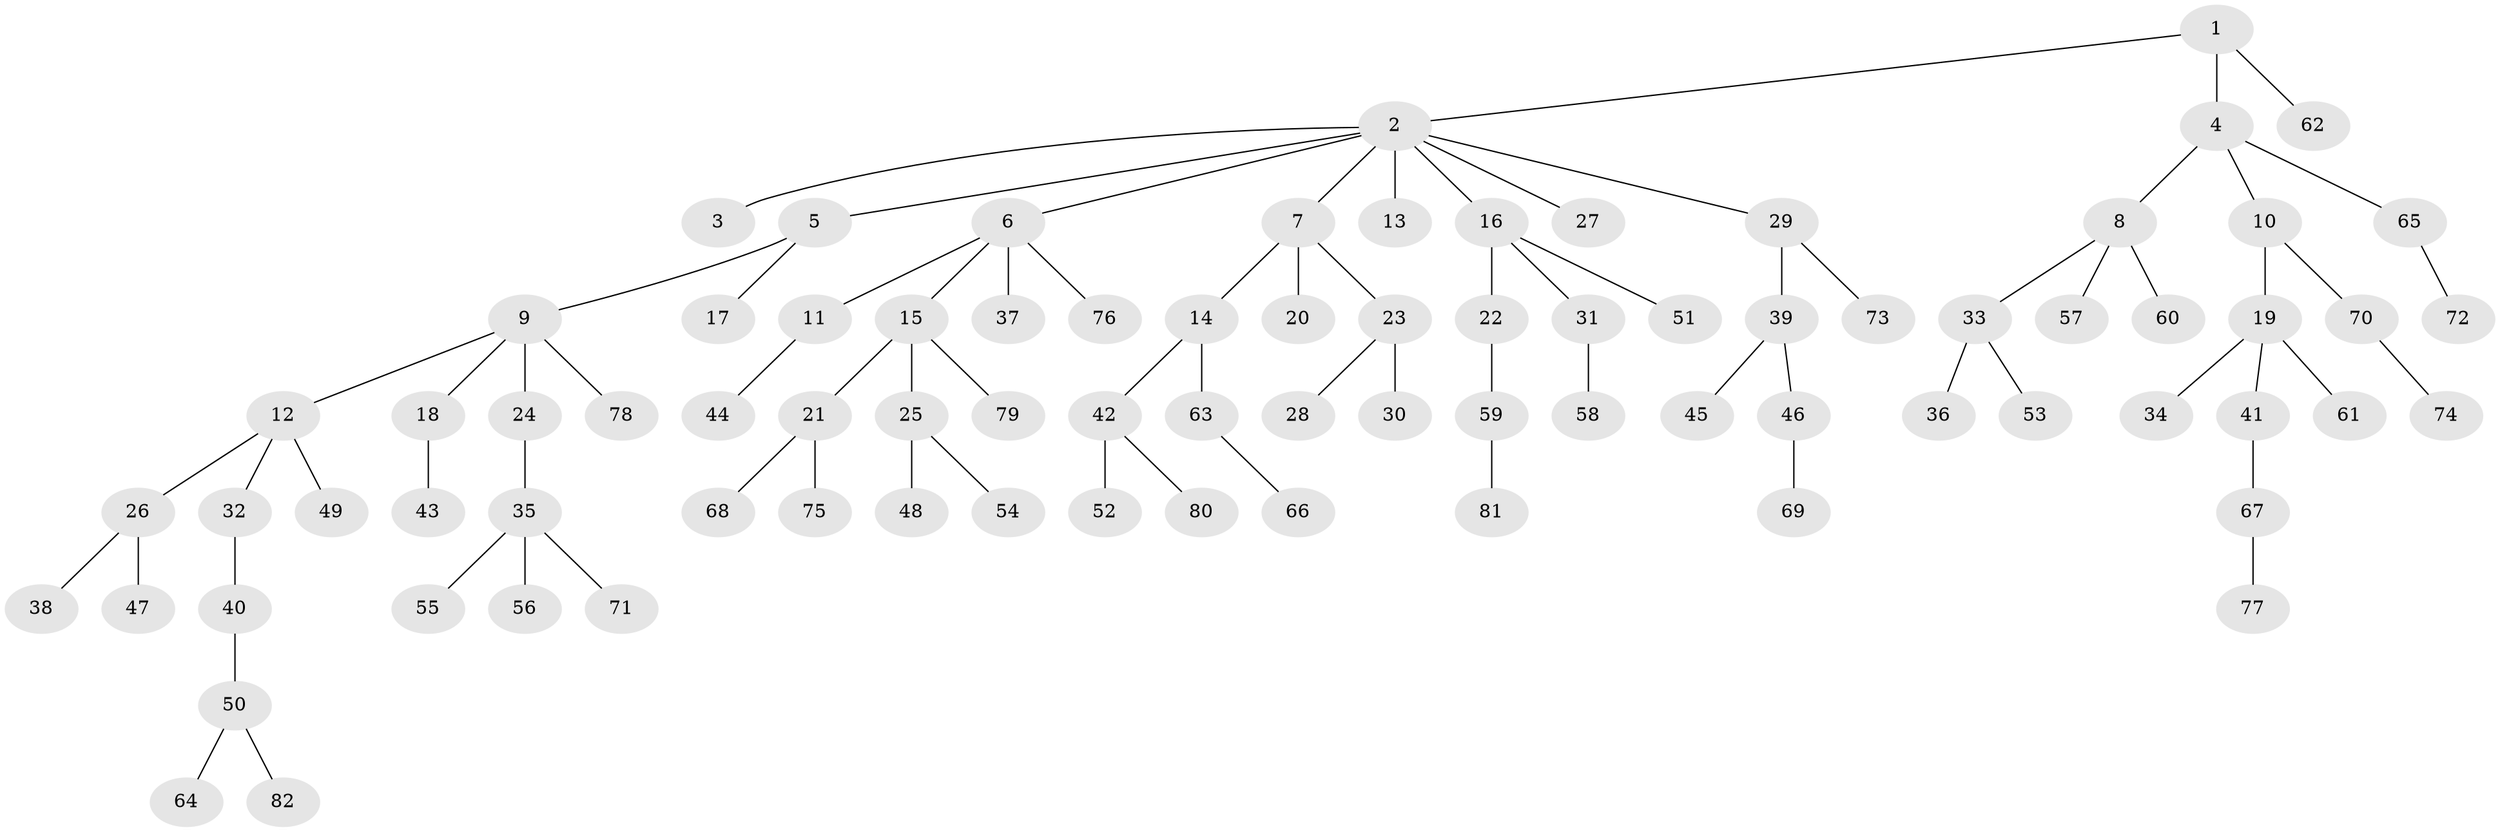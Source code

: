 // coarse degree distribution, {2: 0.34615384615384615, 6: 0.038461538461538464, 3: 0.19230769230769232, 1: 0.4230769230769231}
// Generated by graph-tools (version 1.1) at 2025/51/03/04/25 22:51:46]
// undirected, 82 vertices, 81 edges
graph export_dot {
  node [color=gray90,style=filled];
  1;
  2;
  3;
  4;
  5;
  6;
  7;
  8;
  9;
  10;
  11;
  12;
  13;
  14;
  15;
  16;
  17;
  18;
  19;
  20;
  21;
  22;
  23;
  24;
  25;
  26;
  27;
  28;
  29;
  30;
  31;
  32;
  33;
  34;
  35;
  36;
  37;
  38;
  39;
  40;
  41;
  42;
  43;
  44;
  45;
  46;
  47;
  48;
  49;
  50;
  51;
  52;
  53;
  54;
  55;
  56;
  57;
  58;
  59;
  60;
  61;
  62;
  63;
  64;
  65;
  66;
  67;
  68;
  69;
  70;
  71;
  72;
  73;
  74;
  75;
  76;
  77;
  78;
  79;
  80;
  81;
  82;
  1 -- 2;
  1 -- 4;
  1 -- 62;
  2 -- 3;
  2 -- 5;
  2 -- 6;
  2 -- 7;
  2 -- 13;
  2 -- 16;
  2 -- 27;
  2 -- 29;
  4 -- 8;
  4 -- 10;
  4 -- 65;
  5 -- 9;
  5 -- 17;
  6 -- 11;
  6 -- 15;
  6 -- 37;
  6 -- 76;
  7 -- 14;
  7 -- 20;
  7 -- 23;
  8 -- 33;
  8 -- 57;
  8 -- 60;
  9 -- 12;
  9 -- 18;
  9 -- 24;
  9 -- 78;
  10 -- 19;
  10 -- 70;
  11 -- 44;
  12 -- 26;
  12 -- 32;
  12 -- 49;
  14 -- 42;
  14 -- 63;
  15 -- 21;
  15 -- 25;
  15 -- 79;
  16 -- 22;
  16 -- 31;
  16 -- 51;
  18 -- 43;
  19 -- 34;
  19 -- 41;
  19 -- 61;
  21 -- 68;
  21 -- 75;
  22 -- 59;
  23 -- 28;
  23 -- 30;
  24 -- 35;
  25 -- 48;
  25 -- 54;
  26 -- 38;
  26 -- 47;
  29 -- 39;
  29 -- 73;
  31 -- 58;
  32 -- 40;
  33 -- 36;
  33 -- 53;
  35 -- 55;
  35 -- 56;
  35 -- 71;
  39 -- 45;
  39 -- 46;
  40 -- 50;
  41 -- 67;
  42 -- 52;
  42 -- 80;
  46 -- 69;
  50 -- 64;
  50 -- 82;
  59 -- 81;
  63 -- 66;
  65 -- 72;
  67 -- 77;
  70 -- 74;
}
